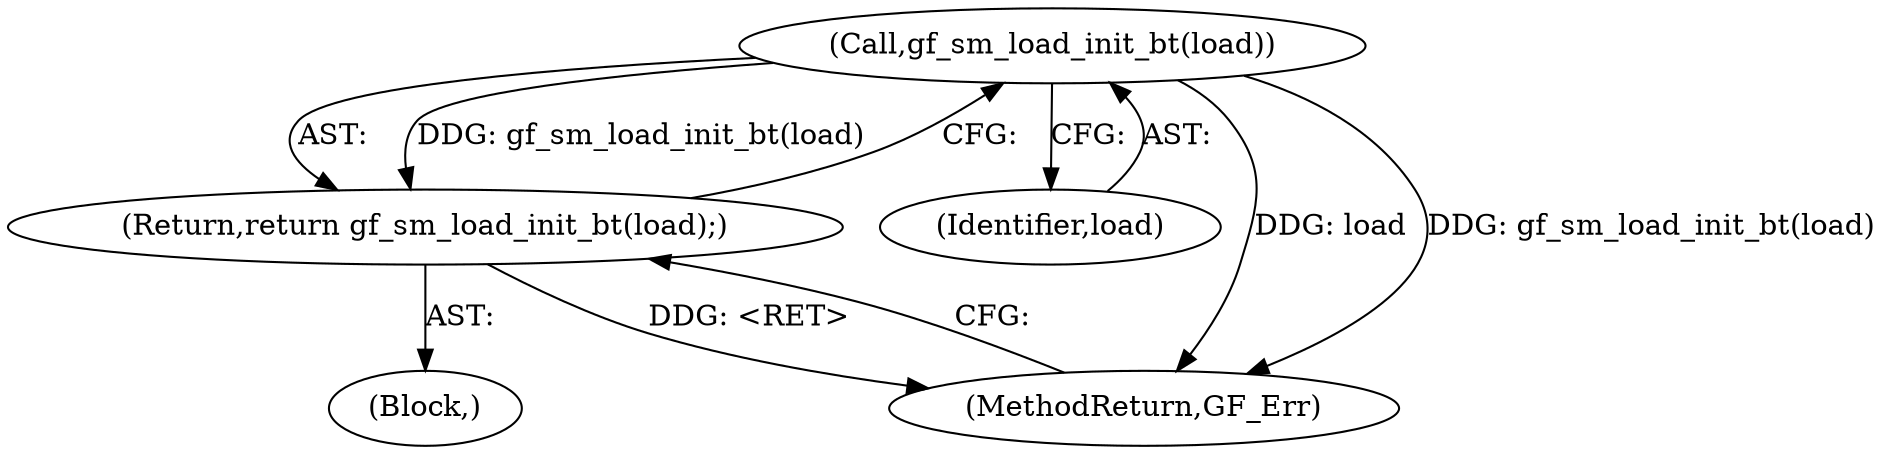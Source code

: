 digraph "0_gpac_35ab4475a7df9b2a4bcab235e379c0c3ec543658_4@pointer" {
"1000399" [label="(Call,gf_sm_load_init_bt(load))"];
"1000398" [label="(Return,return gf_sm_load_init_bt(load);)"];
"1000394" [label="(Block,)"];
"1000398" [label="(Return,return gf_sm_load_init_bt(load);)"];
"1000400" [label="(Identifier,load)"];
"1000446" [label="(MethodReturn,GF_Err)"];
"1000399" [label="(Call,gf_sm_load_init_bt(load))"];
"1000399" -> "1000398"  [label="AST: "];
"1000399" -> "1000400"  [label="CFG: "];
"1000400" -> "1000399"  [label="AST: "];
"1000398" -> "1000399"  [label="CFG: "];
"1000399" -> "1000446"  [label="DDG: load"];
"1000399" -> "1000446"  [label="DDG: gf_sm_load_init_bt(load)"];
"1000399" -> "1000398"  [label="DDG: gf_sm_load_init_bt(load)"];
"1000398" -> "1000394"  [label="AST: "];
"1000446" -> "1000398"  [label="CFG: "];
"1000398" -> "1000446"  [label="DDG: <RET>"];
}

